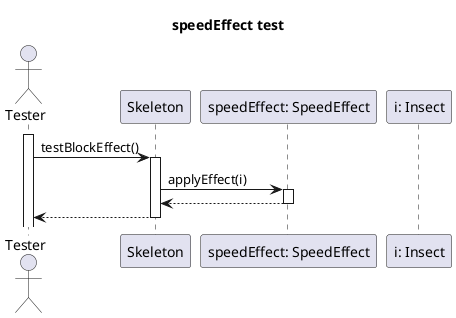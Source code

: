 @startuml speedEffect

title speedEffect test

Actor Tester as test
participant "Skeleton" as tester

participant "speedEffect: SpeedEffect" as speed
participant "i: Insect" as insect

activate test
test -> tester: testBlockEffect()



activate tester

tester -> speed: applyEffect(i)
activate speed

speed --> tester
deactivate speed


test<-- tester
deactivate tester
@enduml